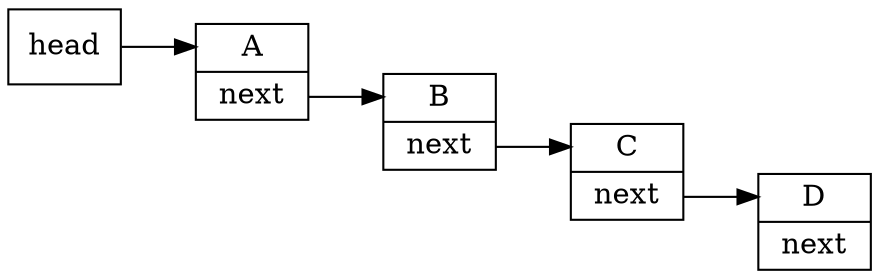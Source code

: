 digraph structs {
	graph [rankdir=LR]
	node [shape=record]
	node1 [label="<f0> A|<f1> next"]
	node2 [label="<f0> B|<f1> next"]
	node3 [label="<f0> C|<f1> next"]
	node4 [label="<f0> D|<f1> next"]
	head [label="<f0> head"]
	node1:f1 -> node2:f0
	node2:f1 -> node3:f0
	node3:f1 -> node4:f0
	head:f0 -> node1:f0
}
